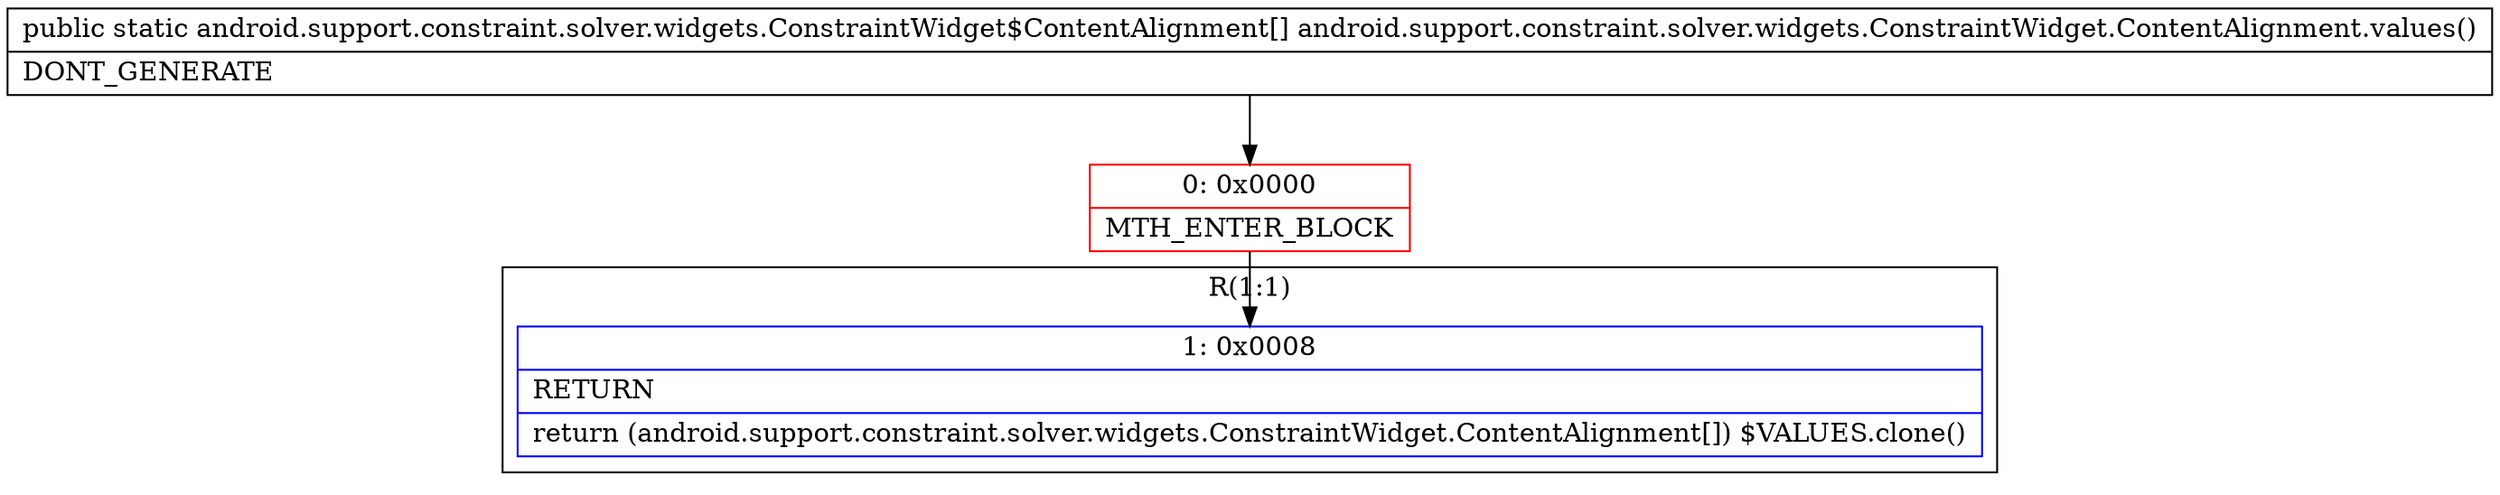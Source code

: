 digraph "CFG forandroid.support.constraint.solver.widgets.ConstraintWidget.ContentAlignment.values()[Landroid\/support\/constraint\/solver\/widgets\/ConstraintWidget$ContentAlignment;" {
subgraph cluster_Region_1289984747 {
label = "R(1:1)";
node [shape=record,color=blue];
Node_1 [shape=record,label="{1\:\ 0x0008|RETURN\l|return (android.support.constraint.solver.widgets.ConstraintWidget.ContentAlignment[]) $VALUES.clone()\l}"];
}
Node_0 [shape=record,color=red,label="{0\:\ 0x0000|MTH_ENTER_BLOCK\l}"];
MethodNode[shape=record,label="{public static android.support.constraint.solver.widgets.ConstraintWidget$ContentAlignment[] android.support.constraint.solver.widgets.ConstraintWidget.ContentAlignment.values()  | DONT_GENERATE\l}"];
MethodNode -> Node_0;
Node_0 -> Node_1;
}

